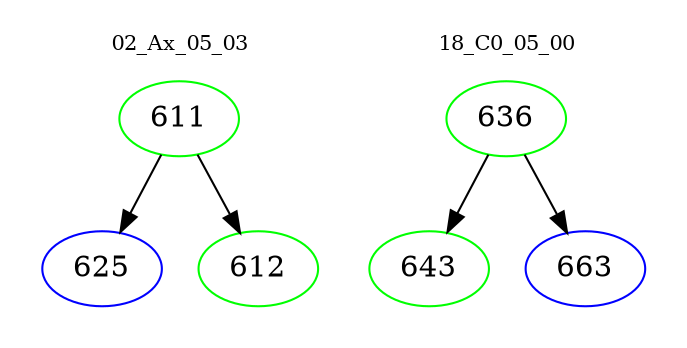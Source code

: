 digraph{
subgraph cluster_0 {
color = white
label = "02_Ax_05_03";
fontsize=10;
T0_611 [label="611", color="green"]
T0_611 -> T0_625 [color="black"]
T0_625 [label="625", color="blue"]
T0_611 -> T0_612 [color="black"]
T0_612 [label="612", color="green"]
}
subgraph cluster_1 {
color = white
label = "18_C0_05_00";
fontsize=10;
T1_636 [label="636", color="green"]
T1_636 -> T1_643 [color="black"]
T1_643 [label="643", color="green"]
T1_636 -> T1_663 [color="black"]
T1_663 [label="663", color="blue"]
}
}
